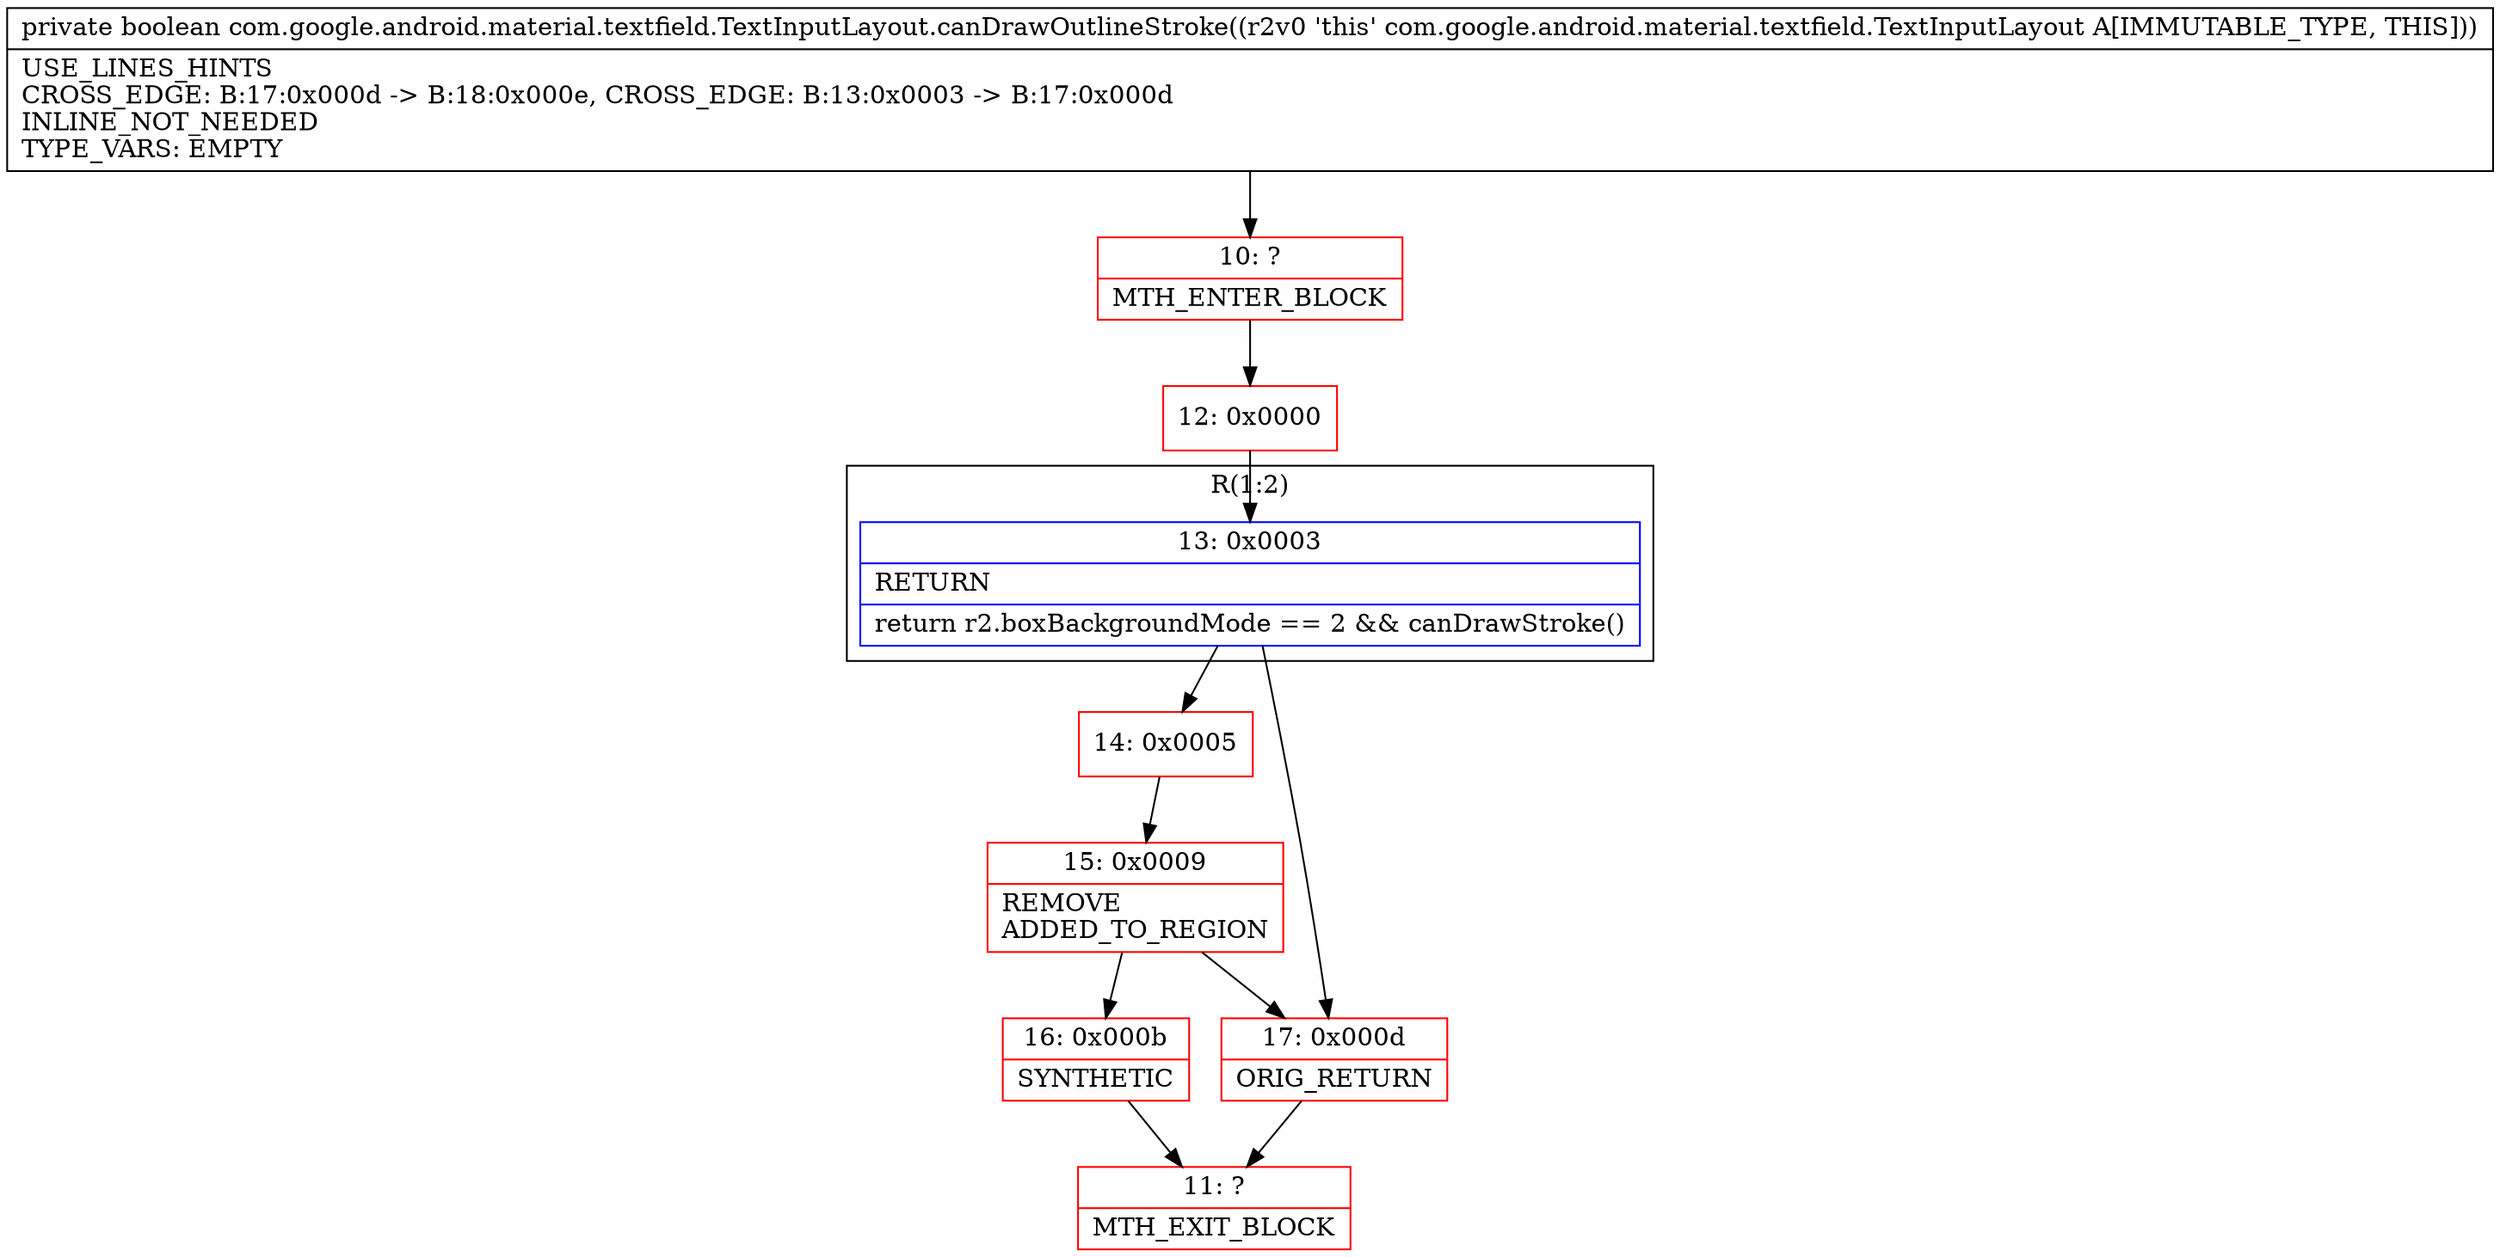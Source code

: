 digraph "CFG forcom.google.android.material.textfield.TextInputLayout.canDrawOutlineStroke()Z" {
subgraph cluster_Region_765828311 {
label = "R(1:2)";
node [shape=record,color=blue];
Node_13 [shape=record,label="{13\:\ 0x0003|RETURN\l|return r2.boxBackgroundMode == 2 && canDrawStroke()\l}"];
}
Node_10 [shape=record,color=red,label="{10\:\ ?|MTH_ENTER_BLOCK\l}"];
Node_12 [shape=record,color=red,label="{12\:\ 0x0000}"];
Node_14 [shape=record,color=red,label="{14\:\ 0x0005}"];
Node_15 [shape=record,color=red,label="{15\:\ 0x0009|REMOVE\lADDED_TO_REGION\l}"];
Node_16 [shape=record,color=red,label="{16\:\ 0x000b|SYNTHETIC\l}"];
Node_11 [shape=record,color=red,label="{11\:\ ?|MTH_EXIT_BLOCK\l}"];
Node_17 [shape=record,color=red,label="{17\:\ 0x000d|ORIG_RETURN\l}"];
MethodNode[shape=record,label="{private boolean com.google.android.material.textfield.TextInputLayout.canDrawOutlineStroke((r2v0 'this' com.google.android.material.textfield.TextInputLayout A[IMMUTABLE_TYPE, THIS]))  | USE_LINES_HINTS\lCROSS_EDGE: B:17:0x000d \-\> B:18:0x000e, CROSS_EDGE: B:13:0x0003 \-\> B:17:0x000d\lINLINE_NOT_NEEDED\lTYPE_VARS: EMPTY\l}"];
MethodNode -> Node_10;Node_13 -> Node_14;
Node_13 -> Node_17;
Node_10 -> Node_12;
Node_12 -> Node_13;
Node_14 -> Node_15;
Node_15 -> Node_16;
Node_15 -> Node_17;
Node_16 -> Node_11;
Node_17 -> Node_11;
}

